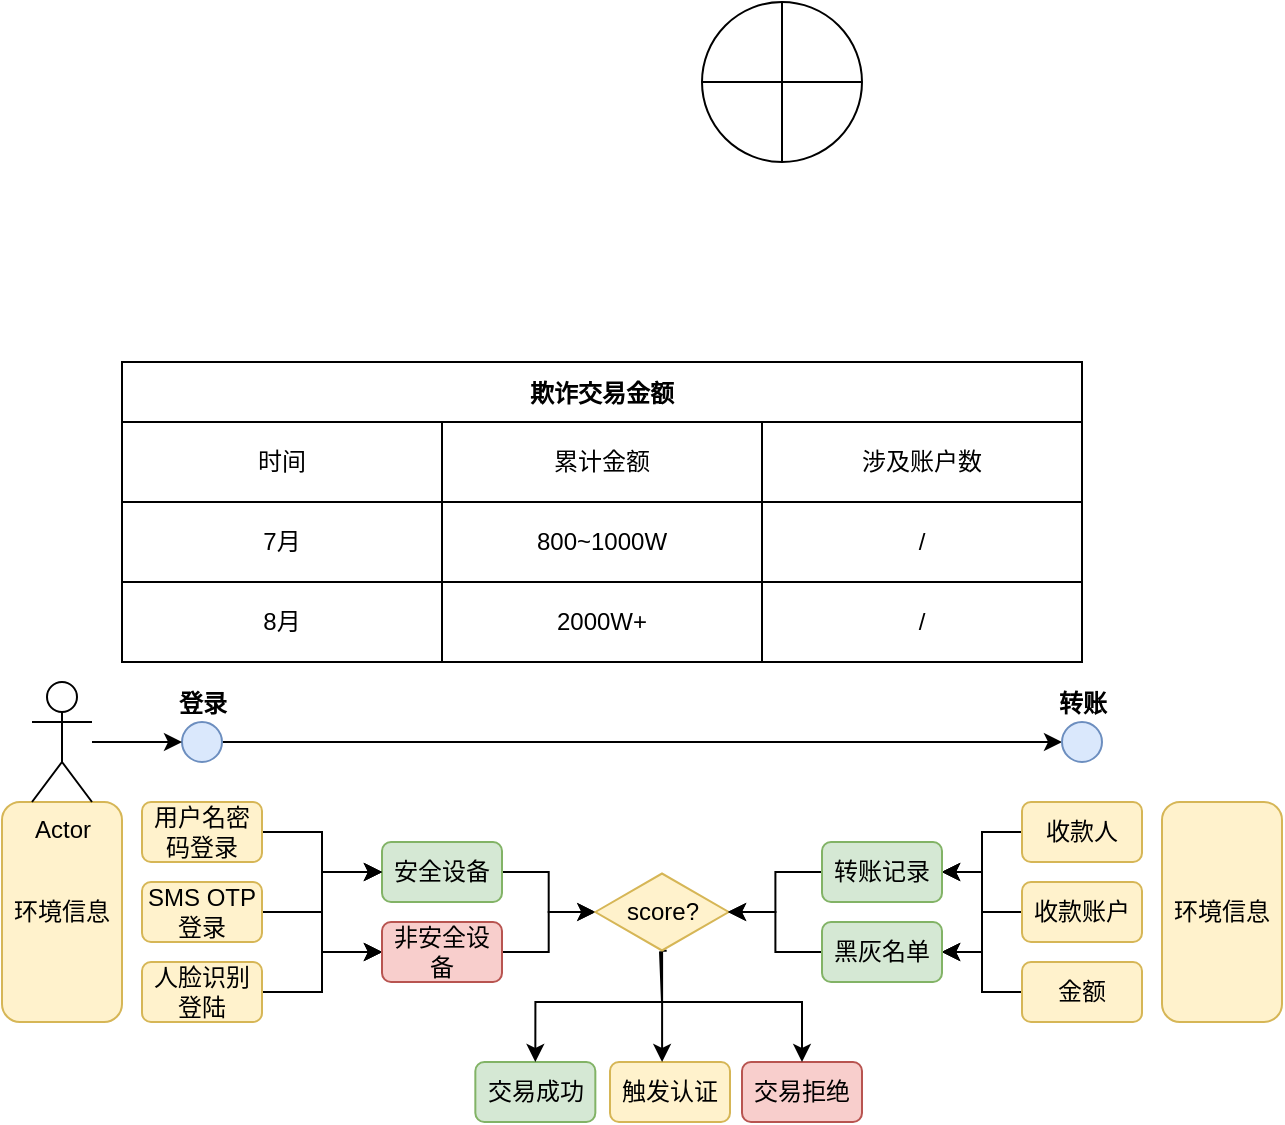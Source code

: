 <mxfile version="20.2.8" type="github">
  <diagram id="EX7gkqpgY4ono2qne7ta" name="第 1 页">
    <mxGraphModel dx="1209" dy="1843" grid="1" gridSize="10" guides="1" tooltips="1" connect="1" arrows="1" fold="1" page="1" pageScale="1" pageWidth="827" pageHeight="1169" math="0" shadow="0">
      <root>
        <mxCell id="0" />
        <mxCell id="1" parent="0" />
        <mxCell id="XOuI5h1wmfDcTH0eS6Nm-5" value="" style="edgeStyle=orthogonalEdgeStyle;rounded=0;orthogonalLoop=1;jettySize=auto;html=1;entryX=0;entryY=0.5;entryDx=0;entryDy=0;" edge="1" parent="1" source="XOuI5h1wmfDcTH0eS6Nm-1" target="XOuI5h1wmfDcTH0eS6Nm-8">
          <mxGeometry relative="1" as="geometry">
            <mxPoint x="290" y="180" as="targetPoint" />
          </mxGeometry>
        </mxCell>
        <mxCell id="XOuI5h1wmfDcTH0eS6Nm-1" value="&lt;b&gt;登录&lt;/b&gt;" style="ellipse;html=1;aspect=fixed;verticalAlign=bottom;labelPosition=center;verticalLabelPosition=top;align=center;fillColor=#dae8fc;strokeColor=#6c8ebf;" vertex="1" parent="1">
          <mxGeometry x="110" y="150" width="20" height="20" as="geometry" />
        </mxCell>
        <mxCell id="XOuI5h1wmfDcTH0eS6Nm-8" value="&lt;b&gt;转账&lt;/b&gt;" style="ellipse;html=1;aspect=fixed;verticalAlign=bottom;labelPosition=center;verticalLabelPosition=top;align=center;fillColor=#dae8fc;strokeColor=#6c8ebf;" vertex="1" parent="1">
          <mxGeometry x="550" y="150" width="20" height="20" as="geometry" />
        </mxCell>
        <mxCell id="XOuI5h1wmfDcTH0eS6Nm-145" style="edgeStyle=orthogonalEdgeStyle;rounded=0;orthogonalLoop=1;jettySize=auto;html=1;" edge="1" parent="1" source="XOuI5h1wmfDcTH0eS6Nm-28" target="XOuI5h1wmfDcTH0eS6Nm-78">
          <mxGeometry relative="1" as="geometry" />
        </mxCell>
        <mxCell id="XOuI5h1wmfDcTH0eS6Nm-28" value="安全设备&lt;br&gt;" style="rounded=1;whiteSpace=wrap;html=1;fillColor=#d5e8d4;strokeColor=#82b366;" vertex="1" parent="1">
          <mxGeometry x="210" y="210" width="60" height="30" as="geometry" />
        </mxCell>
        <mxCell id="XOuI5h1wmfDcTH0eS6Nm-62" style="edgeStyle=orthogonalEdgeStyle;rounded=0;orthogonalLoop=1;jettySize=auto;html=1;entryX=0;entryY=0.5;entryDx=0;entryDy=0;" edge="1" parent="1" source="XOuI5h1wmfDcTH0eS6Nm-29" target="XOuI5h1wmfDcTH0eS6Nm-28">
          <mxGeometry relative="1" as="geometry" />
        </mxCell>
        <mxCell id="XOuI5h1wmfDcTH0eS6Nm-65" style="edgeStyle=orthogonalEdgeStyle;rounded=0;orthogonalLoop=1;jettySize=auto;html=1;" edge="1" parent="1" source="XOuI5h1wmfDcTH0eS6Nm-29" target="XOuI5h1wmfDcTH0eS6Nm-49">
          <mxGeometry relative="1" as="geometry" />
        </mxCell>
        <mxCell id="XOuI5h1wmfDcTH0eS6Nm-29" value="SMS OTP登录" style="rounded=1;whiteSpace=wrap;html=1;fillColor=#fff2cc;strokeColor=#d6b656;" vertex="1" parent="1">
          <mxGeometry x="90" y="230" width="60" height="30" as="geometry" />
        </mxCell>
        <mxCell id="XOuI5h1wmfDcTH0eS6Nm-63" style="edgeStyle=orthogonalEdgeStyle;rounded=0;orthogonalLoop=1;jettySize=auto;html=1;entryX=0;entryY=0.5;entryDx=0;entryDy=0;" edge="1" parent="1" source="XOuI5h1wmfDcTH0eS6Nm-37" target="XOuI5h1wmfDcTH0eS6Nm-28">
          <mxGeometry relative="1" as="geometry">
            <Array as="points">
              <mxPoint x="180" y="285" />
              <mxPoint x="180" y="225" />
            </Array>
          </mxGeometry>
        </mxCell>
        <mxCell id="XOuI5h1wmfDcTH0eS6Nm-66" style="edgeStyle=orthogonalEdgeStyle;rounded=0;orthogonalLoop=1;jettySize=auto;html=1;entryX=0;entryY=0.5;entryDx=0;entryDy=0;" edge="1" parent="1" source="XOuI5h1wmfDcTH0eS6Nm-37" target="XOuI5h1wmfDcTH0eS6Nm-49">
          <mxGeometry relative="1" as="geometry" />
        </mxCell>
        <mxCell id="XOuI5h1wmfDcTH0eS6Nm-37" value="人脸识别登陆" style="rounded=1;whiteSpace=wrap;html=1;fillColor=#fff2cc;strokeColor=#d6b656;" vertex="1" parent="1">
          <mxGeometry x="90" y="270" width="60" height="30" as="geometry" />
        </mxCell>
        <mxCell id="XOuI5h1wmfDcTH0eS6Nm-61" style="edgeStyle=orthogonalEdgeStyle;rounded=0;orthogonalLoop=1;jettySize=auto;html=1;entryX=0;entryY=0.5;entryDx=0;entryDy=0;" edge="1" parent="1" source="XOuI5h1wmfDcTH0eS6Nm-48" target="XOuI5h1wmfDcTH0eS6Nm-28">
          <mxGeometry relative="1" as="geometry" />
        </mxCell>
        <mxCell id="XOuI5h1wmfDcTH0eS6Nm-64" style="edgeStyle=orthogonalEdgeStyle;rounded=0;orthogonalLoop=1;jettySize=auto;html=1;entryX=0;entryY=0.5;entryDx=0;entryDy=0;" edge="1" parent="1" source="XOuI5h1wmfDcTH0eS6Nm-48" target="XOuI5h1wmfDcTH0eS6Nm-49">
          <mxGeometry relative="1" as="geometry" />
        </mxCell>
        <mxCell id="XOuI5h1wmfDcTH0eS6Nm-48" value="用户名密码登录" style="rounded=1;whiteSpace=wrap;html=1;fillColor=#fff2cc;strokeColor=#d6b656;" vertex="1" parent="1">
          <mxGeometry x="90" y="190" width="60" height="30" as="geometry" />
        </mxCell>
        <mxCell id="XOuI5h1wmfDcTH0eS6Nm-146" style="edgeStyle=orthogonalEdgeStyle;rounded=0;orthogonalLoop=1;jettySize=auto;html=1;" edge="1" parent="1" source="XOuI5h1wmfDcTH0eS6Nm-49" target="XOuI5h1wmfDcTH0eS6Nm-78">
          <mxGeometry relative="1" as="geometry" />
        </mxCell>
        <mxCell id="XOuI5h1wmfDcTH0eS6Nm-49" value="非安全设备" style="rounded=1;whiteSpace=wrap;html=1;fillColor=#f8cecc;strokeColor=#b85450;" vertex="1" parent="1">
          <mxGeometry x="210" y="250" width="60" height="30" as="geometry" />
        </mxCell>
        <mxCell id="XOuI5h1wmfDcTH0eS6Nm-71" value="交易拒绝" style="rounded=1;whiteSpace=wrap;html=1;fillColor=#f8cecc;strokeColor=#b85450;" vertex="1" parent="1">
          <mxGeometry x="390" y="320" width="60" height="30" as="geometry" />
        </mxCell>
        <mxCell id="XOuI5h1wmfDcTH0eS6Nm-73" value="触发认证" style="rounded=1;whiteSpace=wrap;html=1;fillColor=#fff2cc;strokeColor=#d6b656;" vertex="1" parent="1">
          <mxGeometry x="324" y="320" width="60" height="30" as="geometry" />
        </mxCell>
        <mxCell id="XOuI5h1wmfDcTH0eS6Nm-75" value="交易成功" style="rounded=1;whiteSpace=wrap;html=1;fillColor=#d5e8d4;strokeColor=#82b366;" vertex="1" parent="1">
          <mxGeometry x="256.67" y="320" width="60" height="30" as="geometry" />
        </mxCell>
        <mxCell id="XOuI5h1wmfDcTH0eS6Nm-77" value="" style="shape=orEllipse;perimeter=ellipsePerimeter;whiteSpace=wrap;html=1;backgroundOutline=1;" vertex="1" parent="1">
          <mxGeometry x="370" y="-210" width="80" height="80" as="geometry" />
        </mxCell>
        <mxCell id="XOuI5h1wmfDcTH0eS6Nm-82" style="edgeStyle=orthogonalEdgeStyle;rounded=0;orthogonalLoop=1;jettySize=auto;html=1;entryX=0.5;entryY=0;entryDx=0;entryDy=0;exitX=0.535;exitY=0.983;exitDx=0;exitDy=0;exitPerimeter=0;" edge="1" parent="1" source="XOuI5h1wmfDcTH0eS6Nm-78" target="XOuI5h1wmfDcTH0eS6Nm-75">
          <mxGeometry relative="1" as="geometry">
            <Array as="points">
              <mxPoint x="350" y="264" />
              <mxPoint x="350" y="290" />
              <mxPoint x="287" y="290" />
            </Array>
          </mxGeometry>
        </mxCell>
        <mxCell id="XOuI5h1wmfDcTH0eS6Nm-83" style="edgeStyle=orthogonalEdgeStyle;rounded=0;orthogonalLoop=1;jettySize=auto;html=1;" edge="1" parent="1" source="XOuI5h1wmfDcTH0eS6Nm-78" target="XOuI5h1wmfDcTH0eS6Nm-73">
          <mxGeometry relative="1" as="geometry">
            <Array as="points">
              <mxPoint x="350" y="300" />
              <mxPoint x="350" y="300" />
            </Array>
          </mxGeometry>
        </mxCell>
        <mxCell id="XOuI5h1wmfDcTH0eS6Nm-84" style="edgeStyle=orthogonalEdgeStyle;rounded=0;orthogonalLoop=1;jettySize=auto;html=1;exitX=0.485;exitY=0.992;exitDx=0;exitDy=0;exitPerimeter=0;" edge="1" parent="1" source="XOuI5h1wmfDcTH0eS6Nm-78" target="XOuI5h1wmfDcTH0eS6Nm-71">
          <mxGeometry relative="1" as="geometry">
            <Array as="points">
              <mxPoint x="350" y="290" />
              <mxPoint x="420" y="290" />
            </Array>
          </mxGeometry>
        </mxCell>
        <mxCell id="XOuI5h1wmfDcTH0eS6Nm-78" value="score?" style="html=1;whiteSpace=wrap;aspect=fixed;shape=isoRectangle;fillColor=#fff2cc;strokeColor=#d6b656;" vertex="1" parent="1">
          <mxGeometry x="316.67" y="225" width="66.66" height="40" as="geometry" />
        </mxCell>
        <mxCell id="XOuI5h1wmfDcTH0eS6Nm-85" value="环境信息" style="rounded=1;whiteSpace=wrap;html=1;fillColor=#fff2cc;strokeColor=#d6b656;" vertex="1" parent="1">
          <mxGeometry x="20" y="190" width="60" height="110" as="geometry" />
        </mxCell>
        <mxCell id="XOuI5h1wmfDcTH0eS6Nm-88" style="edgeStyle=orthogonalEdgeStyle;rounded=0;orthogonalLoop=1;jettySize=auto;html=1;entryX=0;entryY=0.5;entryDx=0;entryDy=0;" edge="1" parent="1" source="XOuI5h1wmfDcTH0eS6Nm-87" target="XOuI5h1wmfDcTH0eS6Nm-1">
          <mxGeometry relative="1" as="geometry" />
        </mxCell>
        <mxCell id="XOuI5h1wmfDcTH0eS6Nm-87" value="Actor" style="shape=umlActor;verticalLabelPosition=bottom;verticalAlign=top;html=1;outlineConnect=0;" vertex="1" parent="1">
          <mxGeometry x="35" y="130" width="30" height="60" as="geometry" />
        </mxCell>
        <mxCell id="XOuI5h1wmfDcTH0eS6Nm-89" value="环境信息" style="rounded=1;whiteSpace=wrap;html=1;fillColor=#fff2cc;strokeColor=#d6b656;" vertex="1" parent="1">
          <mxGeometry x="600" y="190" width="60" height="110" as="geometry" />
        </mxCell>
        <mxCell id="XOuI5h1wmfDcTH0eS6Nm-120" style="edgeStyle=orthogonalEdgeStyle;rounded=0;orthogonalLoop=1;jettySize=auto;html=1;entryX=1;entryY=0.5;entryDx=0;entryDy=0;" edge="1" parent="1" source="XOuI5h1wmfDcTH0eS6Nm-90" target="XOuI5h1wmfDcTH0eS6Nm-98">
          <mxGeometry relative="1" as="geometry" />
        </mxCell>
        <mxCell id="XOuI5h1wmfDcTH0eS6Nm-123" style="edgeStyle=orthogonalEdgeStyle;rounded=0;orthogonalLoop=1;jettySize=auto;html=1;entryX=1;entryY=0.5;entryDx=0;entryDy=0;" edge="1" parent="1" source="XOuI5h1wmfDcTH0eS6Nm-90" target="XOuI5h1wmfDcTH0eS6Nm-99">
          <mxGeometry relative="1" as="geometry" />
        </mxCell>
        <mxCell id="XOuI5h1wmfDcTH0eS6Nm-90" value="收款人" style="rounded=1;whiteSpace=wrap;html=1;fillColor=#fff2cc;strokeColor=#d6b656;" vertex="1" parent="1">
          <mxGeometry x="530" y="190" width="60" height="30" as="geometry" />
        </mxCell>
        <mxCell id="XOuI5h1wmfDcTH0eS6Nm-121" style="edgeStyle=orthogonalEdgeStyle;rounded=0;orthogonalLoop=1;jettySize=auto;html=1;entryX=1;entryY=0.5;entryDx=0;entryDy=0;" edge="1" parent="1" source="XOuI5h1wmfDcTH0eS6Nm-93" target="XOuI5h1wmfDcTH0eS6Nm-98">
          <mxGeometry relative="1" as="geometry" />
        </mxCell>
        <mxCell id="XOuI5h1wmfDcTH0eS6Nm-124" style="edgeStyle=orthogonalEdgeStyle;rounded=0;orthogonalLoop=1;jettySize=auto;html=1;entryX=1;entryY=0.5;entryDx=0;entryDy=0;" edge="1" parent="1" source="XOuI5h1wmfDcTH0eS6Nm-93" target="XOuI5h1wmfDcTH0eS6Nm-99">
          <mxGeometry relative="1" as="geometry" />
        </mxCell>
        <mxCell id="XOuI5h1wmfDcTH0eS6Nm-93" value="收款账户" style="rounded=1;whiteSpace=wrap;html=1;fillColor=#fff2cc;strokeColor=#d6b656;" vertex="1" parent="1">
          <mxGeometry x="530" y="230" width="60" height="30" as="geometry" />
        </mxCell>
        <mxCell id="XOuI5h1wmfDcTH0eS6Nm-122" style="edgeStyle=orthogonalEdgeStyle;rounded=0;orthogonalLoop=1;jettySize=auto;html=1;entryX=1;entryY=0.5;entryDx=0;entryDy=0;" edge="1" parent="1" source="XOuI5h1wmfDcTH0eS6Nm-94" target="XOuI5h1wmfDcTH0eS6Nm-98">
          <mxGeometry relative="1" as="geometry" />
        </mxCell>
        <mxCell id="XOuI5h1wmfDcTH0eS6Nm-125" style="edgeStyle=orthogonalEdgeStyle;rounded=0;orthogonalLoop=1;jettySize=auto;html=1;entryX=1;entryY=0.5;entryDx=0;entryDy=0;" edge="1" parent="1" source="XOuI5h1wmfDcTH0eS6Nm-94" target="XOuI5h1wmfDcTH0eS6Nm-99">
          <mxGeometry relative="1" as="geometry" />
        </mxCell>
        <mxCell id="XOuI5h1wmfDcTH0eS6Nm-94" value="金额" style="rounded=1;whiteSpace=wrap;html=1;fillColor=#fff2cc;strokeColor=#d6b656;" vertex="1" parent="1">
          <mxGeometry x="530" y="270" width="60" height="30" as="geometry" />
        </mxCell>
        <mxCell id="XOuI5h1wmfDcTH0eS6Nm-118" style="edgeStyle=orthogonalEdgeStyle;rounded=0;orthogonalLoop=1;jettySize=auto;html=1;entryX=0.995;entryY=0.5;entryDx=0;entryDy=0;entryPerimeter=0;" edge="1" parent="1" source="XOuI5h1wmfDcTH0eS6Nm-98" target="XOuI5h1wmfDcTH0eS6Nm-78">
          <mxGeometry relative="1" as="geometry" />
        </mxCell>
        <mxCell id="XOuI5h1wmfDcTH0eS6Nm-98" value="转账记录" style="rounded=1;whiteSpace=wrap;html=1;fillColor=#d5e8d4;strokeColor=#82b366;" vertex="1" parent="1">
          <mxGeometry x="430" y="210" width="60" height="30" as="geometry" />
        </mxCell>
        <mxCell id="XOuI5h1wmfDcTH0eS6Nm-119" style="edgeStyle=orthogonalEdgeStyle;rounded=0;orthogonalLoop=1;jettySize=auto;html=1;entryX=0.995;entryY=0.5;entryDx=0;entryDy=0;entryPerimeter=0;" edge="1" parent="1" source="XOuI5h1wmfDcTH0eS6Nm-99" target="XOuI5h1wmfDcTH0eS6Nm-78">
          <mxGeometry relative="1" as="geometry" />
        </mxCell>
        <mxCell id="XOuI5h1wmfDcTH0eS6Nm-99" value="黑灰名单" style="rounded=1;whiteSpace=wrap;html=1;fillColor=#d5e8d4;strokeColor=#82b366;" vertex="1" parent="1">
          <mxGeometry x="430" y="250" width="60" height="30" as="geometry" />
        </mxCell>
        <mxCell id="XOuI5h1wmfDcTH0eS6Nm-126" value="欺诈交易金额" style="shape=table;startSize=30;container=1;collapsible=0;childLayout=tableLayout;fontStyle=1;align=center;" vertex="1" parent="1">
          <mxGeometry x="80" y="-30" width="480" height="150" as="geometry" />
        </mxCell>
        <mxCell id="XOuI5h1wmfDcTH0eS6Nm-127" value="" style="shape=tableRow;horizontal=0;startSize=0;swimlaneHead=0;swimlaneBody=0;top=0;left=0;bottom=0;right=0;collapsible=0;dropTarget=0;fillColor=none;points=[[0,0.5],[1,0.5]];portConstraint=eastwest;" vertex="1" parent="XOuI5h1wmfDcTH0eS6Nm-126">
          <mxGeometry y="30" width="480" height="40" as="geometry" />
        </mxCell>
        <mxCell id="XOuI5h1wmfDcTH0eS6Nm-128" value="时间" style="shape=partialRectangle;html=1;whiteSpace=wrap;connectable=0;fillColor=none;top=0;left=0;bottom=0;right=0;overflow=hidden;" vertex="1" parent="XOuI5h1wmfDcTH0eS6Nm-127">
          <mxGeometry width="160" height="40" as="geometry">
            <mxRectangle width="160" height="40" as="alternateBounds" />
          </mxGeometry>
        </mxCell>
        <mxCell id="XOuI5h1wmfDcTH0eS6Nm-129" value="累计金额" style="shape=partialRectangle;html=1;whiteSpace=wrap;connectable=0;fillColor=none;top=0;left=0;bottom=0;right=0;overflow=hidden;" vertex="1" parent="XOuI5h1wmfDcTH0eS6Nm-127">
          <mxGeometry x="160" width="160" height="40" as="geometry">
            <mxRectangle width="160" height="40" as="alternateBounds" />
          </mxGeometry>
        </mxCell>
        <mxCell id="XOuI5h1wmfDcTH0eS6Nm-130" value="涉及账户数" style="shape=partialRectangle;html=1;whiteSpace=wrap;connectable=0;fillColor=none;top=0;left=0;bottom=0;right=0;overflow=hidden;" vertex="1" parent="XOuI5h1wmfDcTH0eS6Nm-127">
          <mxGeometry x="320" width="160" height="40" as="geometry">
            <mxRectangle width="160" height="40" as="alternateBounds" />
          </mxGeometry>
        </mxCell>
        <mxCell id="XOuI5h1wmfDcTH0eS6Nm-131" value="" style="shape=tableRow;horizontal=0;startSize=0;swimlaneHead=0;swimlaneBody=0;top=0;left=0;bottom=0;right=0;collapsible=0;dropTarget=0;fillColor=none;points=[[0,0.5],[1,0.5]];portConstraint=eastwest;" vertex="1" parent="XOuI5h1wmfDcTH0eS6Nm-126">
          <mxGeometry y="70" width="480" height="40" as="geometry" />
        </mxCell>
        <mxCell id="XOuI5h1wmfDcTH0eS6Nm-132" value="7月" style="shape=partialRectangle;html=1;whiteSpace=wrap;connectable=0;fillColor=none;top=0;left=0;bottom=0;right=0;overflow=hidden;" vertex="1" parent="XOuI5h1wmfDcTH0eS6Nm-131">
          <mxGeometry width="160" height="40" as="geometry">
            <mxRectangle width="160" height="40" as="alternateBounds" />
          </mxGeometry>
        </mxCell>
        <mxCell id="XOuI5h1wmfDcTH0eS6Nm-133" value="800~1000W" style="shape=partialRectangle;html=1;whiteSpace=wrap;connectable=0;fillColor=none;top=0;left=0;bottom=0;right=0;overflow=hidden;" vertex="1" parent="XOuI5h1wmfDcTH0eS6Nm-131">
          <mxGeometry x="160" width="160" height="40" as="geometry">
            <mxRectangle width="160" height="40" as="alternateBounds" />
          </mxGeometry>
        </mxCell>
        <mxCell id="XOuI5h1wmfDcTH0eS6Nm-134" value="/" style="shape=partialRectangle;html=1;whiteSpace=wrap;connectable=0;fillColor=none;top=0;left=0;bottom=0;right=0;overflow=hidden;" vertex="1" parent="XOuI5h1wmfDcTH0eS6Nm-131">
          <mxGeometry x="320" width="160" height="40" as="geometry">
            <mxRectangle width="160" height="40" as="alternateBounds" />
          </mxGeometry>
        </mxCell>
        <mxCell id="XOuI5h1wmfDcTH0eS6Nm-135" value="" style="shape=tableRow;horizontal=0;startSize=0;swimlaneHead=0;swimlaneBody=0;top=0;left=0;bottom=0;right=0;collapsible=0;dropTarget=0;fillColor=none;points=[[0,0.5],[1,0.5]];portConstraint=eastwest;" vertex="1" parent="XOuI5h1wmfDcTH0eS6Nm-126">
          <mxGeometry y="110" width="480" height="40" as="geometry" />
        </mxCell>
        <mxCell id="XOuI5h1wmfDcTH0eS6Nm-136" value="8月" style="shape=partialRectangle;html=1;whiteSpace=wrap;connectable=0;fillColor=none;top=0;left=0;bottom=0;right=0;overflow=hidden;" vertex="1" parent="XOuI5h1wmfDcTH0eS6Nm-135">
          <mxGeometry width="160" height="40" as="geometry">
            <mxRectangle width="160" height="40" as="alternateBounds" />
          </mxGeometry>
        </mxCell>
        <mxCell id="XOuI5h1wmfDcTH0eS6Nm-137" value="2000W+" style="shape=partialRectangle;html=1;whiteSpace=wrap;connectable=0;fillColor=none;top=0;left=0;bottom=0;right=0;overflow=hidden;" vertex="1" parent="XOuI5h1wmfDcTH0eS6Nm-135">
          <mxGeometry x="160" width="160" height="40" as="geometry">
            <mxRectangle width="160" height="40" as="alternateBounds" />
          </mxGeometry>
        </mxCell>
        <mxCell id="XOuI5h1wmfDcTH0eS6Nm-138" value="/" style="shape=partialRectangle;html=1;whiteSpace=wrap;connectable=0;fillColor=none;top=0;left=0;bottom=0;right=0;overflow=hidden;" vertex="1" parent="XOuI5h1wmfDcTH0eS6Nm-135">
          <mxGeometry x="320" width="160" height="40" as="geometry">
            <mxRectangle width="160" height="40" as="alternateBounds" />
          </mxGeometry>
        </mxCell>
      </root>
    </mxGraphModel>
  </diagram>
</mxfile>
